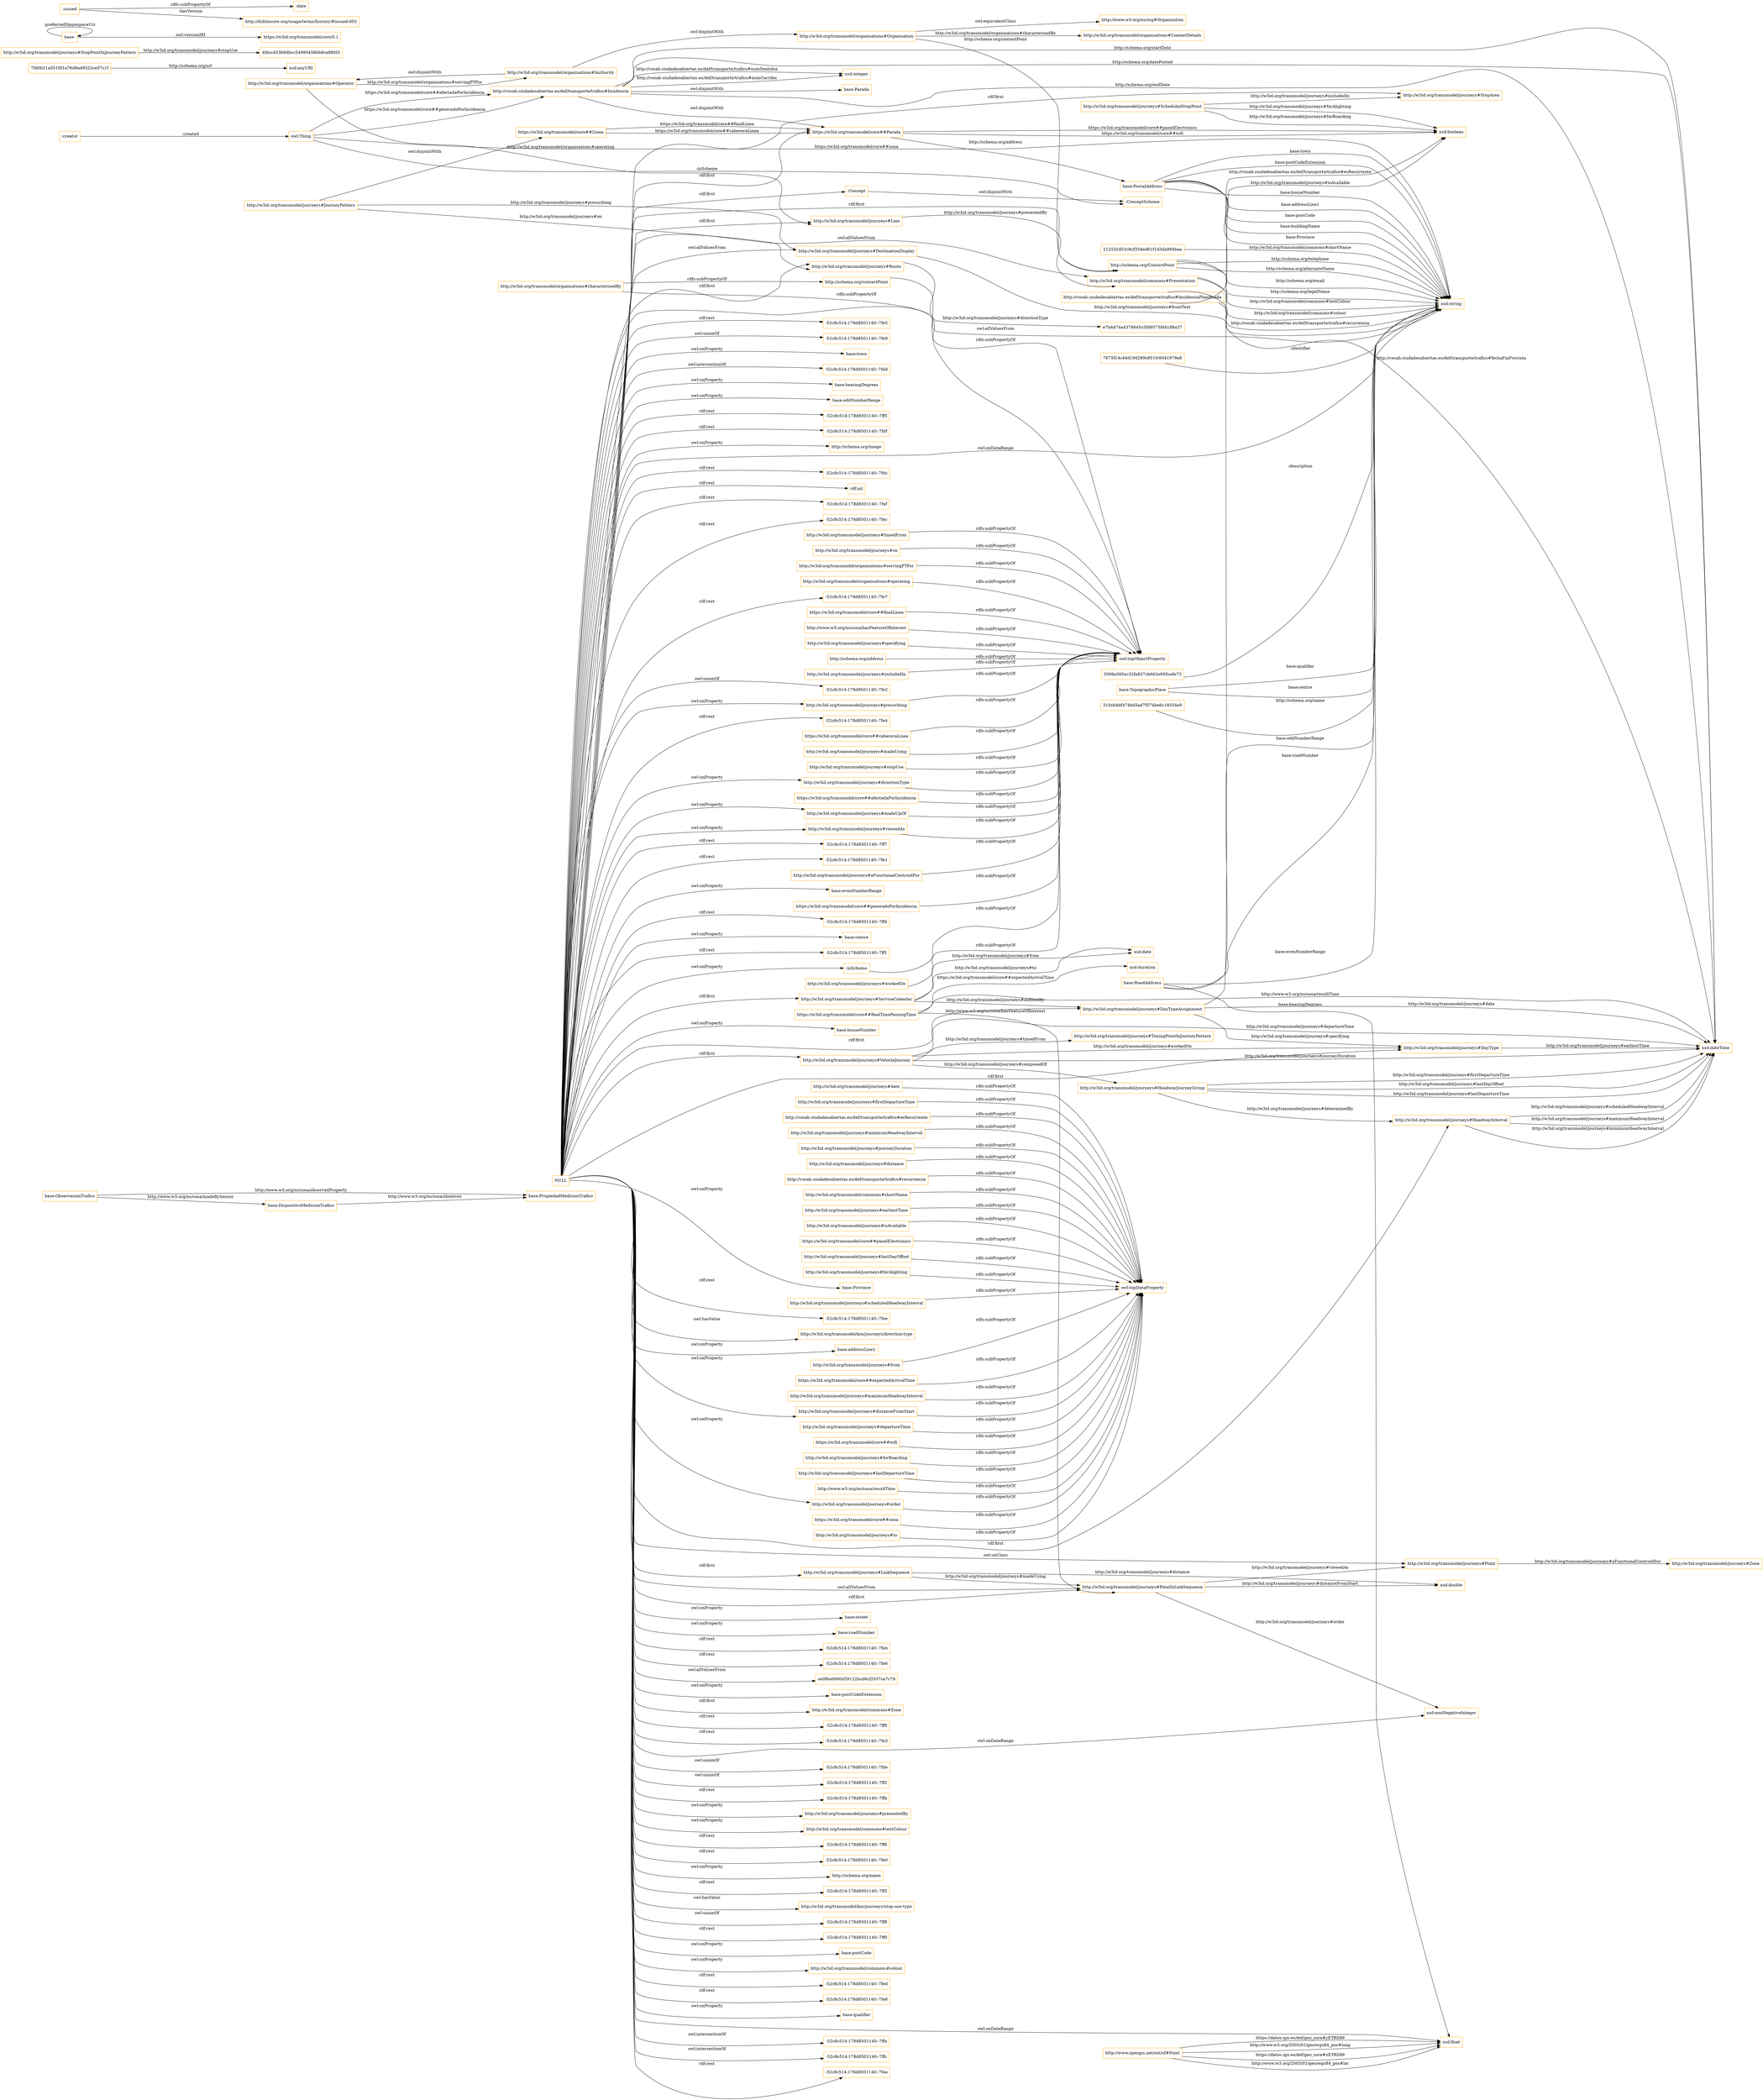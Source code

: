 digraph ar2dtool_diagram { 
rankdir=LR;
size="1501"
node [shape = rectangle, color="orange"]; "base:PropiedadMedicionTrafico" "http://w3id.org/transmodel/journeys#StopArea" "http://w3id.org/transmodel/journeys#VehicleJourney" "ce0f6a0890d59122bcd6cf2037ce7c79" "http://w3id.org/transmodel/commons#Presentation" "7675f14c44d19d269c851fc6041978a8" "http://w3id.org/transmodel/journeys#Line" "http://w3id.org/transmodel/organisations#ContactDetails" "http://w3id.org/transmodel/organisations#Organisation" "http://w3id.org/transmodel/journeys#DestinationDisplay" "base:DispositivoMedicionTrafico" "http://schema.org/ContactPoint" "3598a385ec32fe837cb662e995cefe73" "http://w3id.org/transmodel/journeys#JourneyPattern" "7fd0b21a5510f1a76d9ad9322ce57c1f" "base:TopographicPlace" "http://w3id.org/transmodel/journeys#Route" "base:Parada" "base:PostalAddress" "https://w3id.org/transmodel/core##RealTimePassingTime" "http://www.w3.org/ns/org#Organization" "310cb4bf474bd5ad7f574be6c18554e9" "http://w3id.org/transmodel/journeys#HeadwayInterval" ":ConceptScheme" "base:ObservacionTrafico" "4fdcc453b9dbcc54990458bb8ca88fd3" "e7b4474a4378645c5fd9575fd4188a37" "http://www.opengis.net/ont/sf#Point" "https://w3id.org/transmodel/core##Parada" "http://w3id.org/transmodel/commons#Zone" ":Concept" "http://w3id.org/transmodel/journeys#StopPointInJourneyPattern" "http://w3id.org/transmodel/journeys#Zone" "http://w3id.org/transmodel/journeys#TimingPointInJourneyPattern" "http://vocab.ciudadesabiertas.es/def/transporte/trafico#IncidenciaPlanificada" "http://w3id.org/transmodel/organisations#Authority" "http://vocab.ciudadesabiertas.es/def/transporte/trafico#Incidencia" "base:RoadAddress" "http://w3id.org/transmodel/journeys#DayTypeAssignment" "http://w3id.org/transmodel/journeys#HeadwayJourneyGroup" "http://w3id.org/transmodel/journeys#ServiceCalendar" "http://w3id.org/transmodel/journeys#DayType" "https://w3id.org/transmodel/core##Linea" "http://w3id.org/transmodel/journeys#PointInLinkSequence" "212532d53c8cf334ed61f1d3da994baa" "http://w3id.org/transmodel/journeys#Point" "http://w3id.org/transmodel/journeys#LinkSequence" "http://w3id.org/transmodel/journeys#ScheduledStopPoint" "http://w3id.org/transmodel/organisations#Operator" ; /*classes style*/
	"http://vocab.ciudadesabiertas.es/def/transporte/trafico#recurrencia" -> "owl:topDataProperty" [ label = "rdfs:subPropertyOf" ];
	"https://w3id.org/transmodel/core##afectadaPorIncidencia" -> "owl:topObjectProperty" [ label = "rdfs:subPropertyOf" ];
	"http://w3id.org/transmodel/journeys#prescribing" -> "owl:topObjectProperty" [ label = "rdfs:subPropertyOf" ];
	"http://w3id.org/transmodel/journeys#aFunctionalCentroidFor" -> "owl:topObjectProperty" [ label = "rdfs:subPropertyOf" ];
	"http://w3id.org/transmodel/organisations#Organisation" -> "http://www.w3.org/ns/org#Organization" [ label = "owl:equivalentClass" ];
	"base:" -> "https://w3id.org/transmodel/core/0.1" [ label = "owl:versionIRI" ];
	"base:" -> "base:" [ label = ":preferredNamespaceUri" ];
	"http://w3id.org/transmodel/commons#shortName" -> "owl:topDataProperty" [ label = "rdfs:subPropertyOf" ];
	"https://w3id.org/transmodel/core##generadoPorIncidencia" -> "owl:topObjectProperty" [ label = "rdfs:subPropertyOf" ];
	"http://w3id.org/transmodel/journeys#directionType" -> "owl:topObjectProperty" [ label = "rdfs:subPropertyOf" ];
	"http://w3id.org/transmodel/journeys#earliestTime" -> "owl:topDataProperty" [ label = "rdfs:subPropertyOf" ];
	"http://w3id.org/transmodel/organisations#Authority" -> "http://w3id.org/transmodel/organisations#Organisation" [ label = "owl:disjointWith" ];
	"http://w3id.org/transmodel/organisations#Authority" -> "http://w3id.org/transmodel/organisations#Operator" [ label = "owl:disjointWith" ];
	"http://w3id.org/transmodel/journeys#isAvailable" -> "owl:topDataProperty" [ label = "rdfs:subPropertyOf" ];
	"http://w3id.org/transmodel/journeys#workedOn" -> "owl:topObjectProperty" [ label = "rdfs:subPropertyOf" ];
	"http://w3id.org/transmodel/journeys#timedFrom" -> "owl:topObjectProperty" [ label = "rdfs:subPropertyOf" ];
	"https://w3id.org/transmodel/core##panelElectronico" -> "owl:topDataProperty" [ label = "rdfs:subPropertyOf" ];
	"http://w3id.org/transmodel/journeys#lastDayOffset" -> "owl:topDataProperty" [ label = "rdfs:subPropertyOf" ];
	"http://w3id.org/transmodel/journeys#forAlighting" -> "owl:topDataProperty" [ label = "rdfs:subPropertyOf" ];
	"http://w3id.org/transmodel/journeys#on" -> "owl:topObjectProperty" [ label = "rdfs:subPropertyOf" ];
	"http://vocab.ciudadesabiertas.es/def/transporte/trafico#Incidencia" -> "https://w3id.org/transmodel/core##Parada" [ label = "owl:disjointWith" ];
	"http://vocab.ciudadesabiertas.es/def/transporte/trafico#Incidencia" -> "base:Parada" [ label = "owl:disjointWith" ];
	"http://w3id.org/transmodel/journeys#scheduledHeadwayInterval" -> "owl:topDataProperty" [ label = "rdfs:subPropertyOf" ];
	"http://w3id.org/transmodel/journeys#distanceFromStart" -> "owl:topDataProperty" [ label = "rdfs:subPropertyOf" ];
	"http://w3id.org/transmodel/organisations#servingPTFor" -> "owl:topObjectProperty" [ label = "rdfs:subPropertyOf" ];
	"http://w3id.org/transmodel/organisations#operating" -> "owl:topObjectProperty" [ label = "rdfs:subPropertyOf" ];
	"http://w3id.org/transmodel/journeys#madeUpOf" -> "owl:topObjectProperty" [ label = "rdfs:subPropertyOf" ];
	"http://w3id.org/transmodel/journeys#departureTime" -> "owl:topDataProperty" [ label = "rdfs:subPropertyOf" ];
	"https://w3id.org/transmodel/core##wifi" -> "owl:topDataProperty" [ label = "rdfs:subPropertyOf" ];
	"https://w3id.org/transmodel/core##finalLinea" -> "owl:topObjectProperty" [ label = "rdfs:subPropertyOf" ];
	"http://w3id.org/transmodel/journeys#forBoarding" -> "owl:topDataProperty" [ label = "rdfs:subPropertyOf" ];
	":Concept" -> ":ConceptScheme" [ label = "owl:disjointWith" ];
	"http://w3id.org/transmodel/journeys#viewedAs" -> "owl:topObjectProperty" [ label = "rdfs:subPropertyOf" ];
	"http://w3id.org/transmodel/journeys#lastDepartureTime" -> "owl:topDataProperty" [ label = "rdfs:subPropertyOf" ];
	"http://www.w3.org/ns/sosa/hasFeatureOfInterest" -> "owl:topObjectProperty" [ label = "rdfs:subPropertyOf" ];
	"http://w3id.org/transmodel/journeys#specifying" -> "owl:topObjectProperty" [ label = "rdfs:subPropertyOf" ];
	"http://www.w3.org/ns/sosa/resultTime" -> "owl:topDataProperty" [ label = "rdfs:subPropertyOf" ];
	":inScheme" -> "owl:topObjectProperty" [ label = "rdfs:subPropertyOf" ];
	"NULL" -> "-52c8c514:178d8501140:-7fde" [ label = "owl:unionOf" ];
	"NULL" -> "-52c8c514:178d8501140:-7ff2" [ label = "owl:unionOf" ];
	"NULL" -> "http://w3id.org/transmodel/journeys#HeadwayInterval" [ label = "rdf:first" ];
	"NULL" -> "-52c8c514:178d8501140:-7ffb" [ label = "rdf:rest" ];
	"NULL" -> "http://w3id.org/transmodel/journeys#presentedBy" [ label = "owl:onProperty" ];
	"NULL" -> "http://w3id.org/transmodel/commons#textColour" [ label = "owl:onProperty" ];
	"NULL" -> "-52c8c514:178d8501140:-7ff6" [ label = "rdf:rest" ];
	"NULL" -> "-52c8c514:178d8501140:-7fe0" [ label = "rdf:rest" ];
	"NULL" -> "http://schema.org/name" [ label = "owl:onProperty" ];
	"NULL" -> "-52c8c514:178d8501140:-7ff3" [ label = "rdf:rest" ];
	"NULL" -> ":Concept" [ label = "rdf:first" ];
	"NULL" -> "http://w3id.org/transmodel/journeys#directionType" [ label = "owl:onProperty" ];
	"NULL" -> "http://w3id.org/transmodel/kos/journeys/stop-use-type" [ label = "owl:hasValue" ];
	"NULL" -> "http://w3id.org/transmodel/journeys#Point" [ label = "owl:onClass" ];
	"NULL" -> "-52c8c514:178d8501140:-7ff8" [ label = "owl:unionOf" ];
	"NULL" -> "-52c8c514:178d8501140:-7ff0" [ label = "rdf:rest" ];
	"NULL" -> "http://w3id.org/transmodel/journeys#LinkSequence" [ label = "rdf:first" ];
	"NULL" -> "http://w3id.org/transmodel/journeys#VehicleJourney" [ label = "rdf:first" ];
	"NULL" -> "http://w3id.org/transmodel/journeys#distanceFromStart" [ label = "owl:onProperty" ];
	"NULL" -> "base:postCode" [ label = "owl:onProperty" ];
	"NULL" -> "http://w3id.org/transmodel/journeys#StopArea" [ label = "rdf:first" ];
	"NULL" -> "http://w3id.org/transmodel/journeys#viewedAs" [ label = "owl:onProperty" ];
	"NULL" -> "http://w3id.org/transmodel/journeys#PointInLinkSequence" [ label = "owl:allValuesFrom" ];
	"NULL" -> "http://w3id.org/transmodel/commons#colour" [ label = "owl:onProperty" ];
	"NULL" -> "xsd:string" [ label = "owl:allValuesFrom" ];
	"NULL" -> "http://w3id.org/transmodel/journeys#DestinationDisplay" [ label = "owl:allValuesFrom" ];
	"NULL" -> "-52c8c514:178d8501140:-7fed" [ label = "rdf:rest" ];
	"NULL" -> "-52c8c514:178d8501140:-7fe8" [ label = "rdf:rest" ];
	"NULL" -> "base:qualifier" [ label = "owl:onProperty" ];
	"NULL" -> "xsd:float" [ label = "owl:onDataRange" ];
	"NULL" -> "http://w3id.org/transmodel/commons#Presentation" [ label = "owl:allValuesFrom" ];
	"NULL" -> "http://w3id.org/transmodel/journeys#ServiceCalendar" [ label = "rdf:first" ];
	"NULL" -> "-52c8c514:178d8501140:-7ffa" [ label = "owl:intersectionOf" ];
	"NULL" -> "-52c8c514:178d8501140:-7ffc" [ label = "owl:intersectionOf" ];
	"NULL" -> "-52c8c514:178d8501140:-7fea" [ label = "rdf:rest" ];
	"NULL" -> "-52c8c514:178d8501140:-7fe5" [ label = "rdf:rest" ];
	"NULL" -> "http://w3id.org/transmodel/journeys#DayTypeAssignment" [ label = "rdf:first" ];
	"NULL" -> "-52c8c514:178d8501140:-7fe9" [ label = "owl:unionOf" ];
	"NULL" -> "base:town" [ label = "owl:onProperty" ];
	"NULL" -> "-52c8c514:178d8501140:-7fdd" [ label = "owl:intersectionOf" ];
	"NULL" -> "base:bearingDegrees" [ label = "owl:onProperty" ];
	"NULL" -> "base:oddNumberRange" [ label = "owl:onProperty" ];
	"NULL" -> "-52c8c514:178d8501140:-7ff5" [ label = "rdf:rest" ];
	"NULL" -> "http://w3id.org/transmodel/journeys#PointInLinkSequence" [ label = "rdf:first" ];
	"NULL" -> "-52c8c514:178d8501140:-7fdf" [ label = "rdf:rest" ];
	"NULL" -> "http://schema.org/image" [ label = "owl:onProperty" ];
	"NULL" -> "-52c8c514:178d8501140:-7fdc" [ label = "rdf:rest" ];
	"NULL" -> "http://w3id.org/transmodel/journeys#madeUpOf" [ label = "owl:onProperty" ];
	"NULL" -> "rdf:nil" [ label = "rdf:rest" ];
	"NULL" -> "-52c8c514:178d8501140:-7fef" [ label = "rdf:rest" ];
	"NULL" -> "http://w3id.org/transmodel/journeys#Line" [ label = "rdf:first" ];
	"NULL" -> "http://schema.org/ContactPoint" [ label = "rdf:first" ];
	"NULL" -> "-52c8c514:178d8501140:-7fec" [ label = "rdf:rest" ];
	"NULL" -> "-52c8c514:178d8501140:-7fe7" [ label = "rdf:rest" ];
	"NULL" -> "http://w3id.org/transmodel/journeys#order" [ label = "owl:onProperty" ];
	"NULL" -> "https://w3id.org/transmodel/core##Parada" [ label = "rdf:first" ];
	"NULL" -> "http://w3id.org/transmodel/journeys#DayType" [ label = "rdf:first" ];
	"NULL" -> "-52c8c514:178d8501140:-7fe2" [ label = "owl:unionOf" ];
	"NULL" -> "-52c8c514:178d8501140:-7fe4" [ label = "rdf:rest" ];
	"NULL" -> "-52c8c514:178d8501140:-7ff7" [ label = "rdf:rest" ];
	"NULL" -> "http://w3id.org/transmodel/commons#Zone" [ label = "rdf:first" ];
	"NULL" -> "-52c8c514:178d8501140:-7fe1" [ label = "rdf:rest" ];
	"NULL" -> "base:evenNumberRange" [ label = "owl:onProperty" ];
	"NULL" -> "http://w3id.org/transmodel/journeys#Route" [ label = "rdf:first" ];
	"NULL" -> "-52c8c514:178d8501140:-7ff4" [ label = "rdf:rest" ];
	"NULL" -> "ce0f6a0890d59122bcd6cf2037ce7c79" [ label = "owl:allValuesFrom" ];
	"NULL" -> "base:centre" [ label = "owl:onProperty" ];
	"NULL" -> "xsd:string" [ label = "owl:onDataRange" ];
	"NULL" -> "-52c8c514:178d8501140:-7ff1" [ label = "rdf:rest" ];
	"NULL" -> "base:houseNumber" [ label = "owl:onProperty" ];
	"NULL" -> "base:Province" [ label = "owl:onProperty" ];
	"NULL" -> "xsd:nonNegativeInteger" [ label = "owl:onDataRange" ];
	"NULL" -> ":inScheme" [ label = "owl:onProperty" ];
	"NULL" -> "-52c8c514:178d8501140:-7fee" [ label = "rdf:rest" ];
	"NULL" -> "http://w3id.org/transmodel/kos/journeys/direction-type" [ label = "owl:hasValue" ];
	"NULL" -> "base:addressLine1" [ label = "owl:onProperty" ];
	"NULL" -> "base:street" [ label = "owl:onProperty" ];
	"NULL" -> "base:roadNumber" [ label = "owl:onProperty" ];
	"NULL" -> "-52c8c514:178d8501140:-7feb" [ label = "rdf:rest" ];
	"NULL" -> "-52c8c514:178d8501140:-7fe6" [ label = "rdf:rest" ];
	"NULL" -> "http://w3id.org/transmodel/journeys#prescribing" [ label = "owl:onProperty" ];
	"NULL" -> "base:postCodeExtension" [ label = "owl:onProperty" ];
	"NULL" -> "-52c8c514:178d8501140:-7ff9" [ label = "rdf:rest" ];
	"NULL" -> "-52c8c514:178d8501140:-7fe3" [ label = "rdf:rest" ];
	"https://w3id.org/transmodel/core##zona" -> "owl:topDataProperty" [ label = "rdfs:subPropertyOf" ];
	"http://w3id.org/transmodel/organisations#characterisedBy" -> "owl:topObjectProperty" [ label = "rdfs:subPropertyOf" ];
	"http://w3id.org/transmodel/organisations#characterisedBy" -> "http://schema.org/contactPoint" [ label = "rdfs:subPropertyOf" ];
	"http://w3id.org/transmodel/journeys#date" -> "owl:topDataProperty" [ label = "rdfs:subPropertyOf" ];
	"http://w3id.org/transmodel/journeys#firstDepartureTime" -> "owl:topDataProperty" [ label = "rdfs:subPropertyOf" ];
	"http://w3id.org/transmodel/journeys#from" -> "owl:topDataProperty" [ label = "rdfs:subPropertyOf" ];
	"http://schema.org/contactPoint" -> "owl:topObjectProperty" [ label = "rdfs:subPropertyOf" ];
	"https://w3id.org/transmodel/core##expectedArrivalTime" -> "owl:topDataProperty" [ label = "rdfs:subPropertyOf" ];
	"http://w3id.org/transmodel/journeys#maximumHeadwayInterval" -> "owl:topDataProperty" [ label = "rdfs:subPropertyOf" ];
	"http://w3id.org/transmodel/journeys#JourneyPattern" -> "https://w3id.org/transmodel/core##Linea" [ label = "owl:disjointWith" ];
	":issued" -> ":date" [ label = "rdfs:subPropertyOf" ];
	":issued" -> "http://dublincore.org/usage/terms/history/#issued-003" [ label = ":hasVersion" ];
	"http://w3id.org/transmodel/journeys#to" -> "owl:topDataProperty" [ label = "rdfs:subPropertyOf" ];
	"http://schema.org/address" -> "owl:topObjectProperty" [ label = "rdfs:subPropertyOf" ];
	"http://w3id.org/transmodel/journeys#includedIn" -> "owl:topObjectProperty" [ label = "rdfs:subPropertyOf" ];
	"http://vocab.ciudadesabiertas.es/def/transporte/trafico#esRecurrente" -> "owl:topDataProperty" [ label = "rdfs:subPropertyOf" ];
	"http://w3id.org/transmodel/journeys#minimumHeadwayInterval" -> "owl:topDataProperty" [ label = "rdfs:subPropertyOf" ];
	"http://w3id.org/transmodel/journeys#order" -> "owl:topDataProperty" [ label = "rdfs:subPropertyOf" ];
	"https://w3id.org/transmodel/core##cabeceraLinea" -> "owl:topObjectProperty" [ label = "rdfs:subPropertyOf" ];
	"http://w3id.org/transmodel/journeys#journeyDuration" -> "owl:topDataProperty" [ label = "rdfs:subPropertyOf" ];
	"http://w3id.org/transmodel/journeys#madeUsing" -> "owl:topObjectProperty" [ label = "rdfs:subPropertyOf" ];
	"http://w3id.org/transmodel/journeys#distance" -> "owl:topDataProperty" [ label = "rdfs:subPropertyOf" ];
	"http://w3id.org/transmodel/journeys#stopUse" -> "owl:topObjectProperty" [ label = "rdfs:subPropertyOf" ];
	"http://vocab.ciudadesabiertas.es/def/transporte/trafico#Incidencia" -> "xsd:dateTime" [ label = "http://schema.org/startDate" ];
	"http://schema.org/ContactPoint" -> "xsd:string" [ label = "http://schema.org/alternateName" ];
	"http://w3id.org/transmodel/journeys#DayTypeAssignment" -> "http://w3id.org/transmodel/journeys#DayType" [ label = "http://w3id.org/transmodel/journeys#specifying" ];
	"base:PostalAddress" -> "xsd:string" [ label = "base:houseNumber" ];
	"http://w3id.org/transmodel/journeys#ScheduledStopPoint" -> "xsd:boolean" [ label = "http://w3id.org/transmodel/journeys#forBoarding" ];
	"https://w3id.org/transmodel/core##RealTimePassingTime" -> "xsd:duration" [ label = "https://w3id.org/transmodel/core##expectedArrivalTime" ];
	"http://www.opengis.net/ont/sf#Point" -> "xsd:float" [ label = "http://www.w3.org/2003/01/geo/wgs84_pos#long" ];
	"http://w3id.org/transmodel/journeys#HeadwayJourneyGroup" -> "xsd:dateTime" [ label = "http://w3id.org/transmodel/journeys#firstDepartureTime" ];
	"3598a385ec32fe837cb662e995cefe73" -> "xsd:string" [ label = ":description" ];
	"http://w3id.org/transmodel/journeys#PointInLinkSequence" -> "http://w3id.org/transmodel/journeys#Point" [ label = "http://w3id.org/transmodel/journeys#viewedAs" ];
	"7fd0b21a5510f1a76d9ad9322ce57c1f" -> "xsd:anyURI" [ label = "http://schema.org/url" ];
	"http://w3id.org/transmodel/journeys#JourneyPattern" -> "http://w3id.org/transmodel/journeys#Route" [ label = "http://w3id.org/transmodel/journeys#on" ];
	"owl:Thing" -> ":ConceptScheme" [ label = ":inScheme" ];
	"http://www.opengis.net/ont/sf#Point" -> "xsd:float" [ label = "https://datos.ign.es/def/geo_core#xETRS89" ];
	"base:RoadAddress" -> "xsd:string" [ label = "base:roadNumber" ];
	"base:RoadAddress" -> "xsd:string" [ label = "base:evenNumberRange" ];
	"http://w3id.org/transmodel/journeys#LinkSequence" -> "http://w3id.org/transmodel/journeys#PointInLinkSequence" [ label = "http://w3id.org/transmodel/journeys#madeUsing" ];
	"http://vocab.ciudadesabiertas.es/def/transporte/trafico#IncidenciaPlanificada" -> "xsd:dateTime" [ label = "http://vocab.ciudadesabiertas.es/def/transporte/trafico#fechaFinPrevista" ];
	"http://schema.org/ContactPoint" -> "xsd:string" [ label = "http://schema.org/email" ];
	"http://w3id.org/transmodel/journeys#Point" -> "http://w3id.org/transmodel/journeys#Zone" [ label = "http://w3id.org/transmodel/journeys#aFunctionalCentroidFor" ];
	"http://w3id.org/transmodel/journeys#HeadwayJourneyGroup" -> "xsd:dateTime" [ label = "http://w3id.org/transmodel/journeys#lastDayOffset" ];
	"http://vocab.ciudadesabiertas.es/def/transporte/trafico#Incidencia" -> "xsd:dateTime" [ label = "http://schema.org/datePosted" ];
	"http://w3id.org/transmodel/journeys#HeadwayInterval" -> "xsd:dateTime" [ label = "http://w3id.org/transmodel/journeys#minimumHeadwayInterval" ];
	"http://w3id.org/transmodel/organisations#Operator" -> "http://w3id.org/transmodel/journeys#Line" [ label = "http://w3id.org/transmodel/organisations#operating" ];
	"base:PostalAddress" -> "xsd:string" [ label = "base:addressLine1" ];
	"https://w3id.org/transmodel/core##RealTimePassingTime" -> "http://w3id.org/transmodel/journeys#PointInLinkSequence" [ label = "http://www.w3.org/ns/sosa/hasFeatureOfInterest" ];
	"http://w3id.org/transmodel/journeys#DestinationDisplay" -> "xsd:string" [ label = "http://w3id.org/transmodel/journeys#frontText" ];
	"http://w3id.org/transmodel/organisations#Organisation" -> "http://schema.org/ContactPoint" [ label = "http://schema.org/contactPoint" ];
	"http://vocab.ciudadesabiertas.es/def/transporte/trafico#Incidencia" -> "xsd:dateTime" [ label = "http://schema.org/endDate" ];
	"http://vocab.ciudadesabiertas.es/def/transporte/trafico#Incidencia" -> "xsd:integer" [ label = "http://vocab.ciudadesabiertas.es/def/transporte/trafico#numCarriles" ];
	"https://w3id.org/transmodel/core##Parada" -> "xsd:boolean" [ label = "https://w3id.org/transmodel/core##panelElectronico" ];
	"https://w3id.org/transmodel/core##RealTimePassingTime" -> "xsd:dateTime" [ label = "http://www.w3.org/ns/sosa/resultTime" ];
	"http://w3id.org/transmodel/journeys#ScheduledStopPoint" -> "http://w3id.org/transmodel/journeys#StopArea" [ label = "http://w3id.org/transmodel/journeys#includedIn" ];
	"base:PostalAddress" -> "xsd:string" [ label = "base:postCode" ];
	"http://w3id.org/transmodel/journeys#DayTypeAssignment" -> "xsd:dateTime" [ label = "http://w3id.org/transmodel/journeys#date" ];
	"http://w3id.org/transmodel/journeys#Line" -> "http://w3id.org/transmodel/commons#Presentation" [ label = "http://w3id.org/transmodel/journeys#presentedBy" ];
	"http://w3id.org/transmodel/journeys#VehicleJourney" -> "http://w3id.org/transmodel/journeys#DayType" [ label = "http://w3id.org/transmodel/journeys#workedOn" ];
	"http://w3id.org/transmodel/journeys#VehicleJourney" -> "xsd:dateTime" [ label = "http://w3id.org/transmodel/journeys#journeyDuration" ];
	"https://w3id.org/transmodel/core##Linea" -> "https://w3id.org/transmodel/core##Parada" [ label = "https://w3id.org/transmodel/core##finalLinea" ];
	"http://w3id.org/transmodel/journeys#ScheduledStopPoint" -> "xsd:boolean" [ label = "http://w3id.org/transmodel/journeys#forAlighting" ];
	"base:PostalAddress" -> "xsd:string" [ label = "base:buildingName" ];
	"http://w3id.org/transmodel/journeys#VehicleJourney" -> "xsd:dateTime" [ label = "http://w3id.org/transmodel/journeys#departureTime" ];
	"base:RoadAddress" -> "xsd:float" [ label = "base:bearingDegrees" ];
	"http://w3id.org/transmodel/journeys#HeadwayJourneyGroup" -> "http://w3id.org/transmodel/journeys#HeadwayInterval" [ label = "http://w3id.org/transmodel/journeys#determinedBy" ];
	"http://w3id.org/transmodel/journeys#HeadwayInterval" -> "xsd:dateTime" [ label = "http://w3id.org/transmodel/journeys#scheduledHeadwayInterval" ];
	"http://w3id.org/transmodel/journeys#HeadwayJourneyGroup" -> "xsd:dateTime" [ label = "http://w3id.org/transmodel/journeys#lastDepartureTime" ];
	"owl:Thing" -> "http://vocab.ciudadesabiertas.es/def/transporte/trafico#Incidencia" [ label = "https://w3id.org/transmodel/core##generadoPorIncidencia" ];
	"owl:Thing" -> "http://vocab.ciudadesabiertas.es/def/transporte/trafico#Incidencia" [ label = "https://w3id.org/transmodel/core##afectadaPorIncidencia" ];
	"http://w3id.org/transmodel/journeys#HeadwayInterval" -> "xsd:dateTime" [ label = "http://w3id.org/transmodel/journeys#maximumHeadwayInterval" ];
	"https://w3id.org/transmodel/core##Linea" -> "https://w3id.org/transmodel/core##Parada" [ label = "https://w3id.org/transmodel/core##cabeceraLinea" ];
	"http://w3id.org/transmodel/journeys#PointInLinkSequence" -> "xsd:double" [ label = "http://w3id.org/transmodel/journeys#distanceFromStart" ];
	"http://w3id.org/transmodel/journeys#StopPointInJourneyPattern" -> "4fdcc453b9dbcc54990458bb8ca88fd3" [ label = "http://w3id.org/transmodel/journeys#stopUse" ];
	"base:ObservacionTrafico" -> "base:PropiedadMedicionTrafico" [ label = "http://www.w3.org/ns/sosa/observedProperty" ];
	"http://schema.org/ContactPoint" -> "xsd:string" [ label = "http://schema.org/legalName" ];
	"http://w3id.org/transmodel/journeys#ServiceCalendar" -> "http://w3id.org/transmodel/journeys#DayTypeAssignment" [ label = "http://w3id.org/transmodel/journeys#definedBy" ];
	"http://w3id.org/transmodel/journeys#LinkSequence" -> "xsd:double" [ label = "http://w3id.org/transmodel/journeys#distance" ];
	"http://w3id.org/transmodel/journeys#ServiceCalendar" -> "xsd:date" [ label = "http://w3id.org/transmodel/journeys#from" ];
	"310cb4bf474bd5ad7f574be6c18554e9" -> "xsd:string" [ label = "http://schema.org/name" ];
	"http://w3id.org/transmodel/journeys#PointInLinkSequence" -> "xsd:nonNegativeInteger" [ label = "http://w3id.org/transmodel/journeys#order" ];
	"base:DispositivoMedicionTrafico" -> "base:PropiedadMedicionTrafico" [ label = "http://www.w3.org/ns/sosa/observes" ];
	"https://w3id.org/transmodel/core##Parada" -> "base:PostalAddress" [ label = "http://schema.org/address" ];
	"https://w3id.org/transmodel/core##Parada" -> "xsd:boolean" [ label = "https://w3id.org/transmodel/core##wifi" ];
	"base:PostalAddress" -> "xsd:string" [ label = "base:Province" ];
	"http://w3id.org/transmodel/journeys#VehicleJourney" -> "http://w3id.org/transmodel/journeys#HeadwayJourneyGroup" [ label = "http://w3id.org/transmodel/journeys#composedOf" ];
	"base:ObservacionTrafico" -> "base:DispositivoMedicionTrafico" [ label = "http://www.w3.org/ns/sosa/madeBySensor" ];
	"http://vocab.ciudadesabiertas.es/def/transporte/trafico#IncidenciaPlanificada" -> "xsd:string" [ label = "http://vocab.ciudadesabiertas.es/def/transporte/trafico#recurrencia" ];
	"http://w3id.org/transmodel/journeys#JourneyPattern" -> "http://w3id.org/transmodel/journeys#DestinationDisplay" [ label = "http://w3id.org/transmodel/journeys#prescribing" ];
	"http://w3id.org/transmodel/journeys#DayType" -> "xsd:dateTime" [ label = "http://w3id.org/transmodel/journeys#earliestTime" ];
	"http://www.opengis.net/ont/sf#Point" -> "xsd:float" [ label = "http://www.w3.org/2003/01/geo/wgs84_pos#lat" ];
	"7675f14c44d19d269c851fc6041978a8" -> "xsd:string" [ label = ":identifier" ];
	"http://w3id.org/transmodel/journeys#VehicleJourney" -> "http://w3id.org/transmodel/journeys#TimingPointInJourneyPattern" [ label = "http://w3id.org/transmodel/journeys#timedFrom" ];
	"http://w3id.org/transmodel/organisations#Organisation" -> "http://w3id.org/transmodel/organisations#ContactDetails" [ label = "http://w3id.org/transmodel/organisations#characterisedBy" ];
	"http://vocab.ciudadesabiertas.es/def/transporte/trafico#Incidencia" -> "xsd:integer" [ label = "http://vocab.ciudadesabiertas.es/def/transporte/trafico#numSentidos" ];
	"http://www.opengis.net/ont/sf#Point" -> "xsd:float" [ label = "https://datos.ign.es/def/geo_core#yETRS89" ];
	"http://w3id.org/transmodel/journeys#DayTypeAssignment" -> "xsd:boolean" [ label = "http://w3id.org/transmodel/journeys#isAvailable" ];
	"base:TopographicPlace" -> "xsd:string" [ label = "base:qualifier" ];
	"http://vocab.ciudadesabiertas.es/def/transporte/trafico#IncidenciaPlanificada" -> "xsd:boolean" [ label = "http://vocab.ciudadesabiertas.es/def/transporte/trafico#esRecurrente" ];
	"http://w3id.org/transmodel/organisations#Operator" -> "http://w3id.org/transmodel/organisations#Authority" [ label = "http://w3id.org/transmodel/organisations#servingPTFor" ];
	"base:RoadAddress" -> "xsd:string" [ label = "base:oddNumberRange" ];
	"http://w3id.org/transmodel/journeys#ServiceCalendar" -> "xsd:date" [ label = "http://w3id.org/transmodel/journeys#to" ];
	"owl:Thing" -> "xsd:string" [ label = "https://w3id.org/transmodel/core##zona" ];
	"http://schema.org/ContactPoint" -> "xsd:string" [ label = "http://schema.org/telephone" ];
	":creator" -> "owl:Thing" [ label = ":created" ];
	"http://w3id.org/transmodel/journeys#Route" -> "e7b4474a4378645c5fd9575fd4188a37" [ label = "http://w3id.org/transmodel/journeys#directionType" ];
	"http://w3id.org/transmodel/commons#Presentation" -> "xsd:string" [ label = "http://w3id.org/transmodel/commons#textColour" ];
	"212532d53c8cf334ed61f1d3da994baa" -> "xsd:string" [ label = "http://w3id.org/transmodel/commons#shortName" ];
	"http://w3id.org/transmodel/commons#Presentation" -> "xsd:string" [ label = "http://w3id.org/transmodel/commons#colour" ];
	"base:PostalAddress" -> "xsd:string" [ label = "base:town" ];
	"base:TopographicPlace" -> "xsd:string" [ label = "base:centre" ];
	"base:PostalAddress" -> "xsd:string" [ label = "base:postCodeExtension" ];

}
